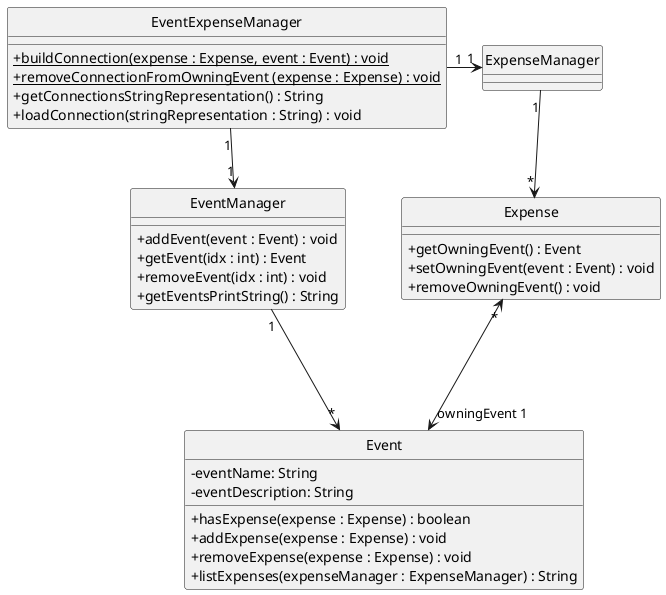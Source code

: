 @startuml
skinparam classAttributeIconSize 0
hide circle
skinparam classAttributeIconSize 0

class Event {
    - eventName: String
    - eventDescription: String
    + hasExpense(expense : Expense) : boolean
    + addExpense(expense : Expense) : void
    + removeExpense(expense : Expense) : void
    + listExpenses(expenseManager : ExpenseManager) : String
}

class EventManager {
    + addEvent(event : Event) : void
    + getEvent(idx : int) : Event
    + removeEvent(idx : int) : void
    + getEventsPrintString() : String
}

class ExpenseManager {
}

class Expense {
    + getOwningEvent() : Event
    + setOwningEvent(event : Event) : void
    + removeOwningEvent() : void
}

class EventExpenseManager {
    + {static} buildConnection(expense : Expense, event : Event) : void
    + {static} removeConnectionFromOwningEvent (expense : Expense) : void
    + getConnectionsStringRepresentation() : String
    + loadConnection(stringRepresentation : String) : void
}

Expense "*" <---> "owningEvent 1" Event
EventManager "1" ---> "*"Event
ExpenseManager "1" --> "*"Expense

EventExpenseManager "1" --> "1"EventManager
EventExpenseManager "1"-> "1"ExpenseManager

@enduml
